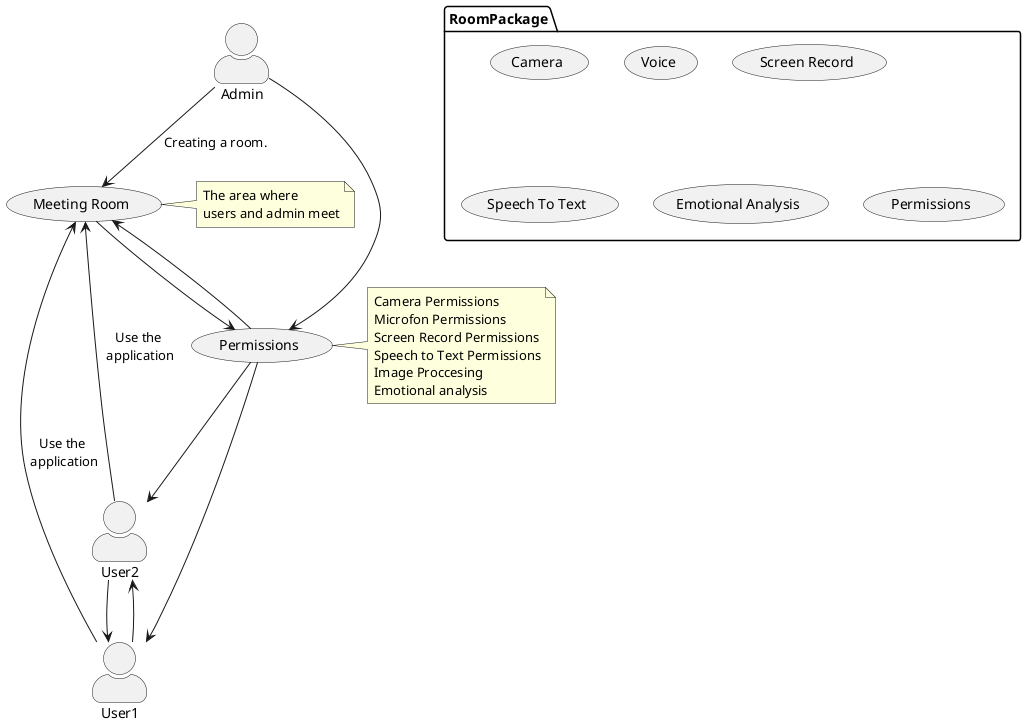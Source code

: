 @startuml
skinparam actorStyle awesome
:Admin:
:User1:
:User2:

"Meeting Room" as (Room)
"Permissions" as (Permissions)

package RoomPackage {
  usecase "Camera" as Camera
  usecase "Voice" as Voice
  usecase "Screen Record" as Record
  usecase "Speech To Text" as Text
  usecase "Emotional Analysis" as Emotional
  usecase "Permissions" as Permission
}

note right of (Permissions)
Camera Permissions
Microfon Permissions
Screen Record Permissions
Speech to Text Permissions
Image Proccesing 
Emotional analysis
end note

note left of (Room)
The area where 
users and admin meet
end note

:Admin: --> (Room) : Creating a room.

:Admin: --> (Permissions)

(Permissions) --> (Room)
(Room) --> (Permissions)

(Permissions) --> :User1:
(Permissions) --> :User2:

:User1: --> :User2:
:User2: --> :User1:

:User1: -left-> (Room) : Use the\n application
:User2: -right-> (Room) : Use the\n application


@enduml